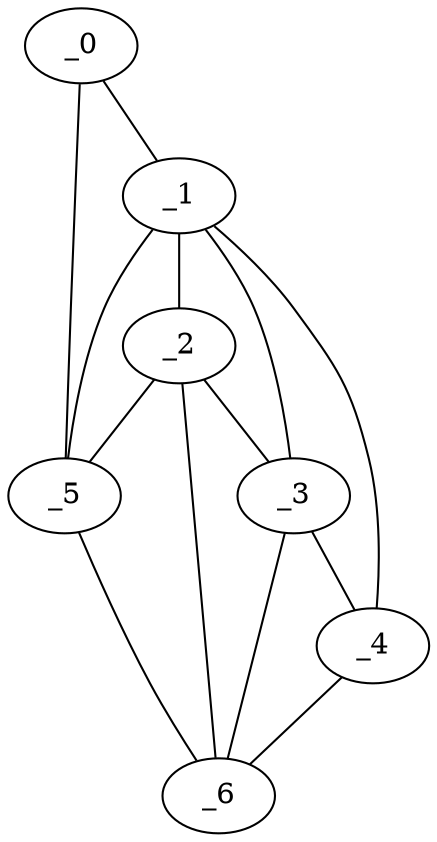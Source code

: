 graph "obj75__125.gxl" {
	_0	 [x=73,
		y=21];
	_1	 [x=76,
		y=30];
	_0 -- _1	 [valence=1];
	_5	 [x=91,
		y=21];
	_0 -- _5	 [valence=1];
	_2	 [x=89,
		y=40];
	_1 -- _2	 [valence=1];
	_3	 [x=90,
		y=46];
	_1 -- _3	 [valence=2];
	_4	 [x=90,
		y=58];
	_1 -- _4	 [valence=1];
	_1 -- _5	 [valence=2];
	_2 -- _3	 [valence=2];
	_2 -- _5	 [valence=1];
	_6	 [x=93,
		y=53];
	_2 -- _6	 [valence=2];
	_3 -- _4	 [valence=1];
	_3 -- _6	 [valence=1];
	_4 -- _6	 [valence=1];
	_5 -- _6	 [valence=1];
}
